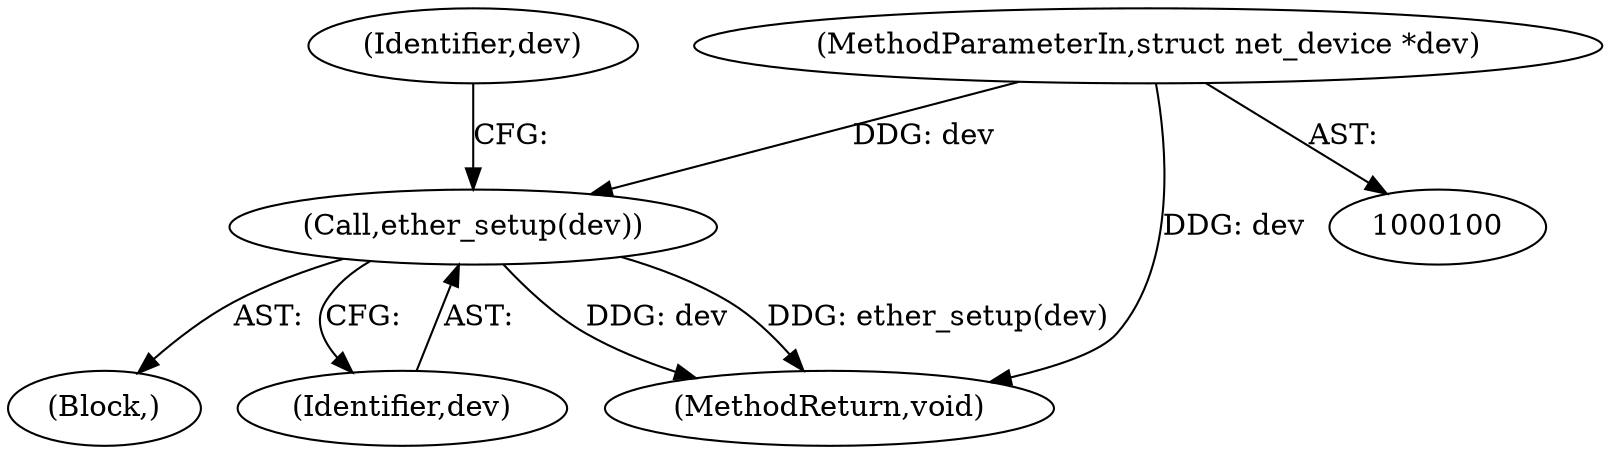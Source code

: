 digraph "0_linux_550fd08c2cebad61c548def135f67aba284c6162_10@pointer" {
"1000101" [label="(MethodParameterIn,struct net_device *dev)"];
"1000103" [label="(Call,ether_setup(dev))"];
"1000101" [label="(MethodParameterIn,struct net_device *dev)"];
"1000102" [label="(Block,)"];
"1000104" [label="(Identifier,dev)"];
"1000146" [label="(MethodReturn,void)"];
"1000103" [label="(Call,ether_setup(dev))"];
"1000107" [label="(Identifier,dev)"];
"1000101" -> "1000100"  [label="AST: "];
"1000101" -> "1000146"  [label="DDG: dev"];
"1000101" -> "1000103"  [label="DDG: dev"];
"1000103" -> "1000102"  [label="AST: "];
"1000103" -> "1000104"  [label="CFG: "];
"1000104" -> "1000103"  [label="AST: "];
"1000107" -> "1000103"  [label="CFG: "];
"1000103" -> "1000146"  [label="DDG: dev"];
"1000103" -> "1000146"  [label="DDG: ether_setup(dev)"];
}

